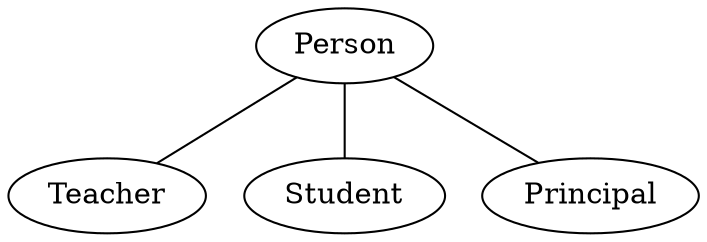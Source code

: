graph G {
Person -- Teacher  [label=""];
Person -- Student  [label=""];
Person -- Principal  [label=""];
}
